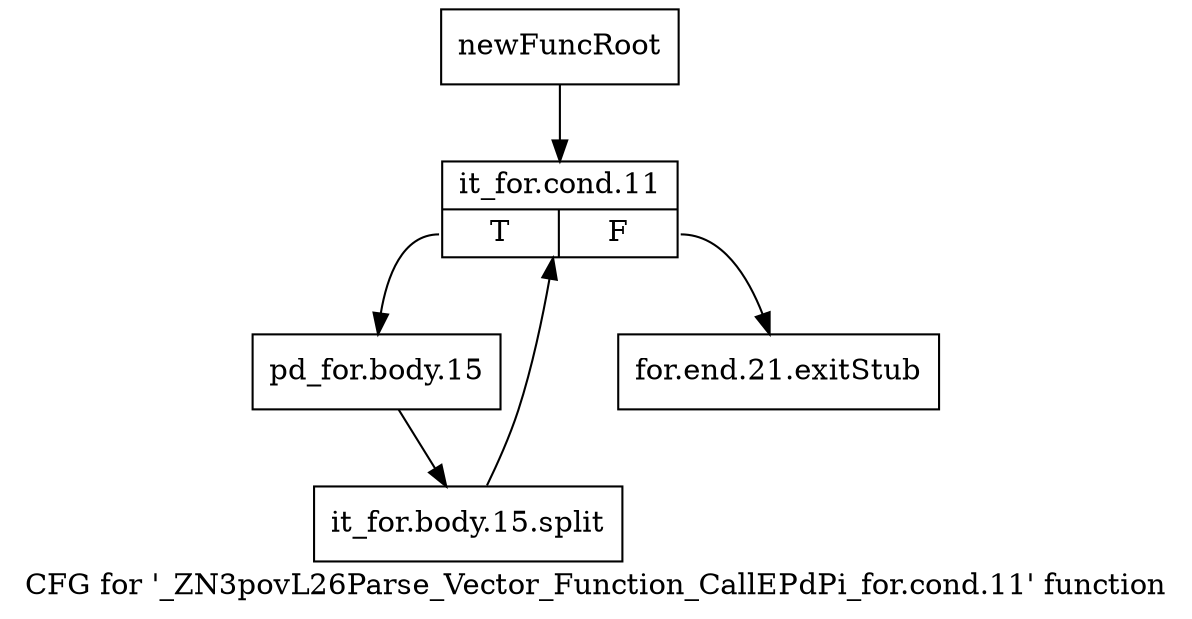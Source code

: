digraph "CFG for '_ZN3povL26Parse_Vector_Function_CallEPdPi_for.cond.11' function" {
	label="CFG for '_ZN3povL26Parse_Vector_Function_CallEPdPi_for.cond.11' function";

	Node0x2411fa0 [shape=record,label="{newFuncRoot}"];
	Node0x2411fa0 -> Node0x2412420;
	Node0x24123d0 [shape=record,label="{for.end.21.exitStub}"];
	Node0x2412420 [shape=record,label="{it_for.cond.11|{<s0>T|<s1>F}}"];
	Node0x2412420:s0 -> Node0x2412470;
	Node0x2412420:s1 -> Node0x24123d0;
	Node0x2412470 [shape=record,label="{pd_for.body.15}"];
	Node0x2412470 -> Node0x3771330;
	Node0x3771330 [shape=record,label="{it_for.body.15.split}"];
	Node0x3771330 -> Node0x2412420;
}
